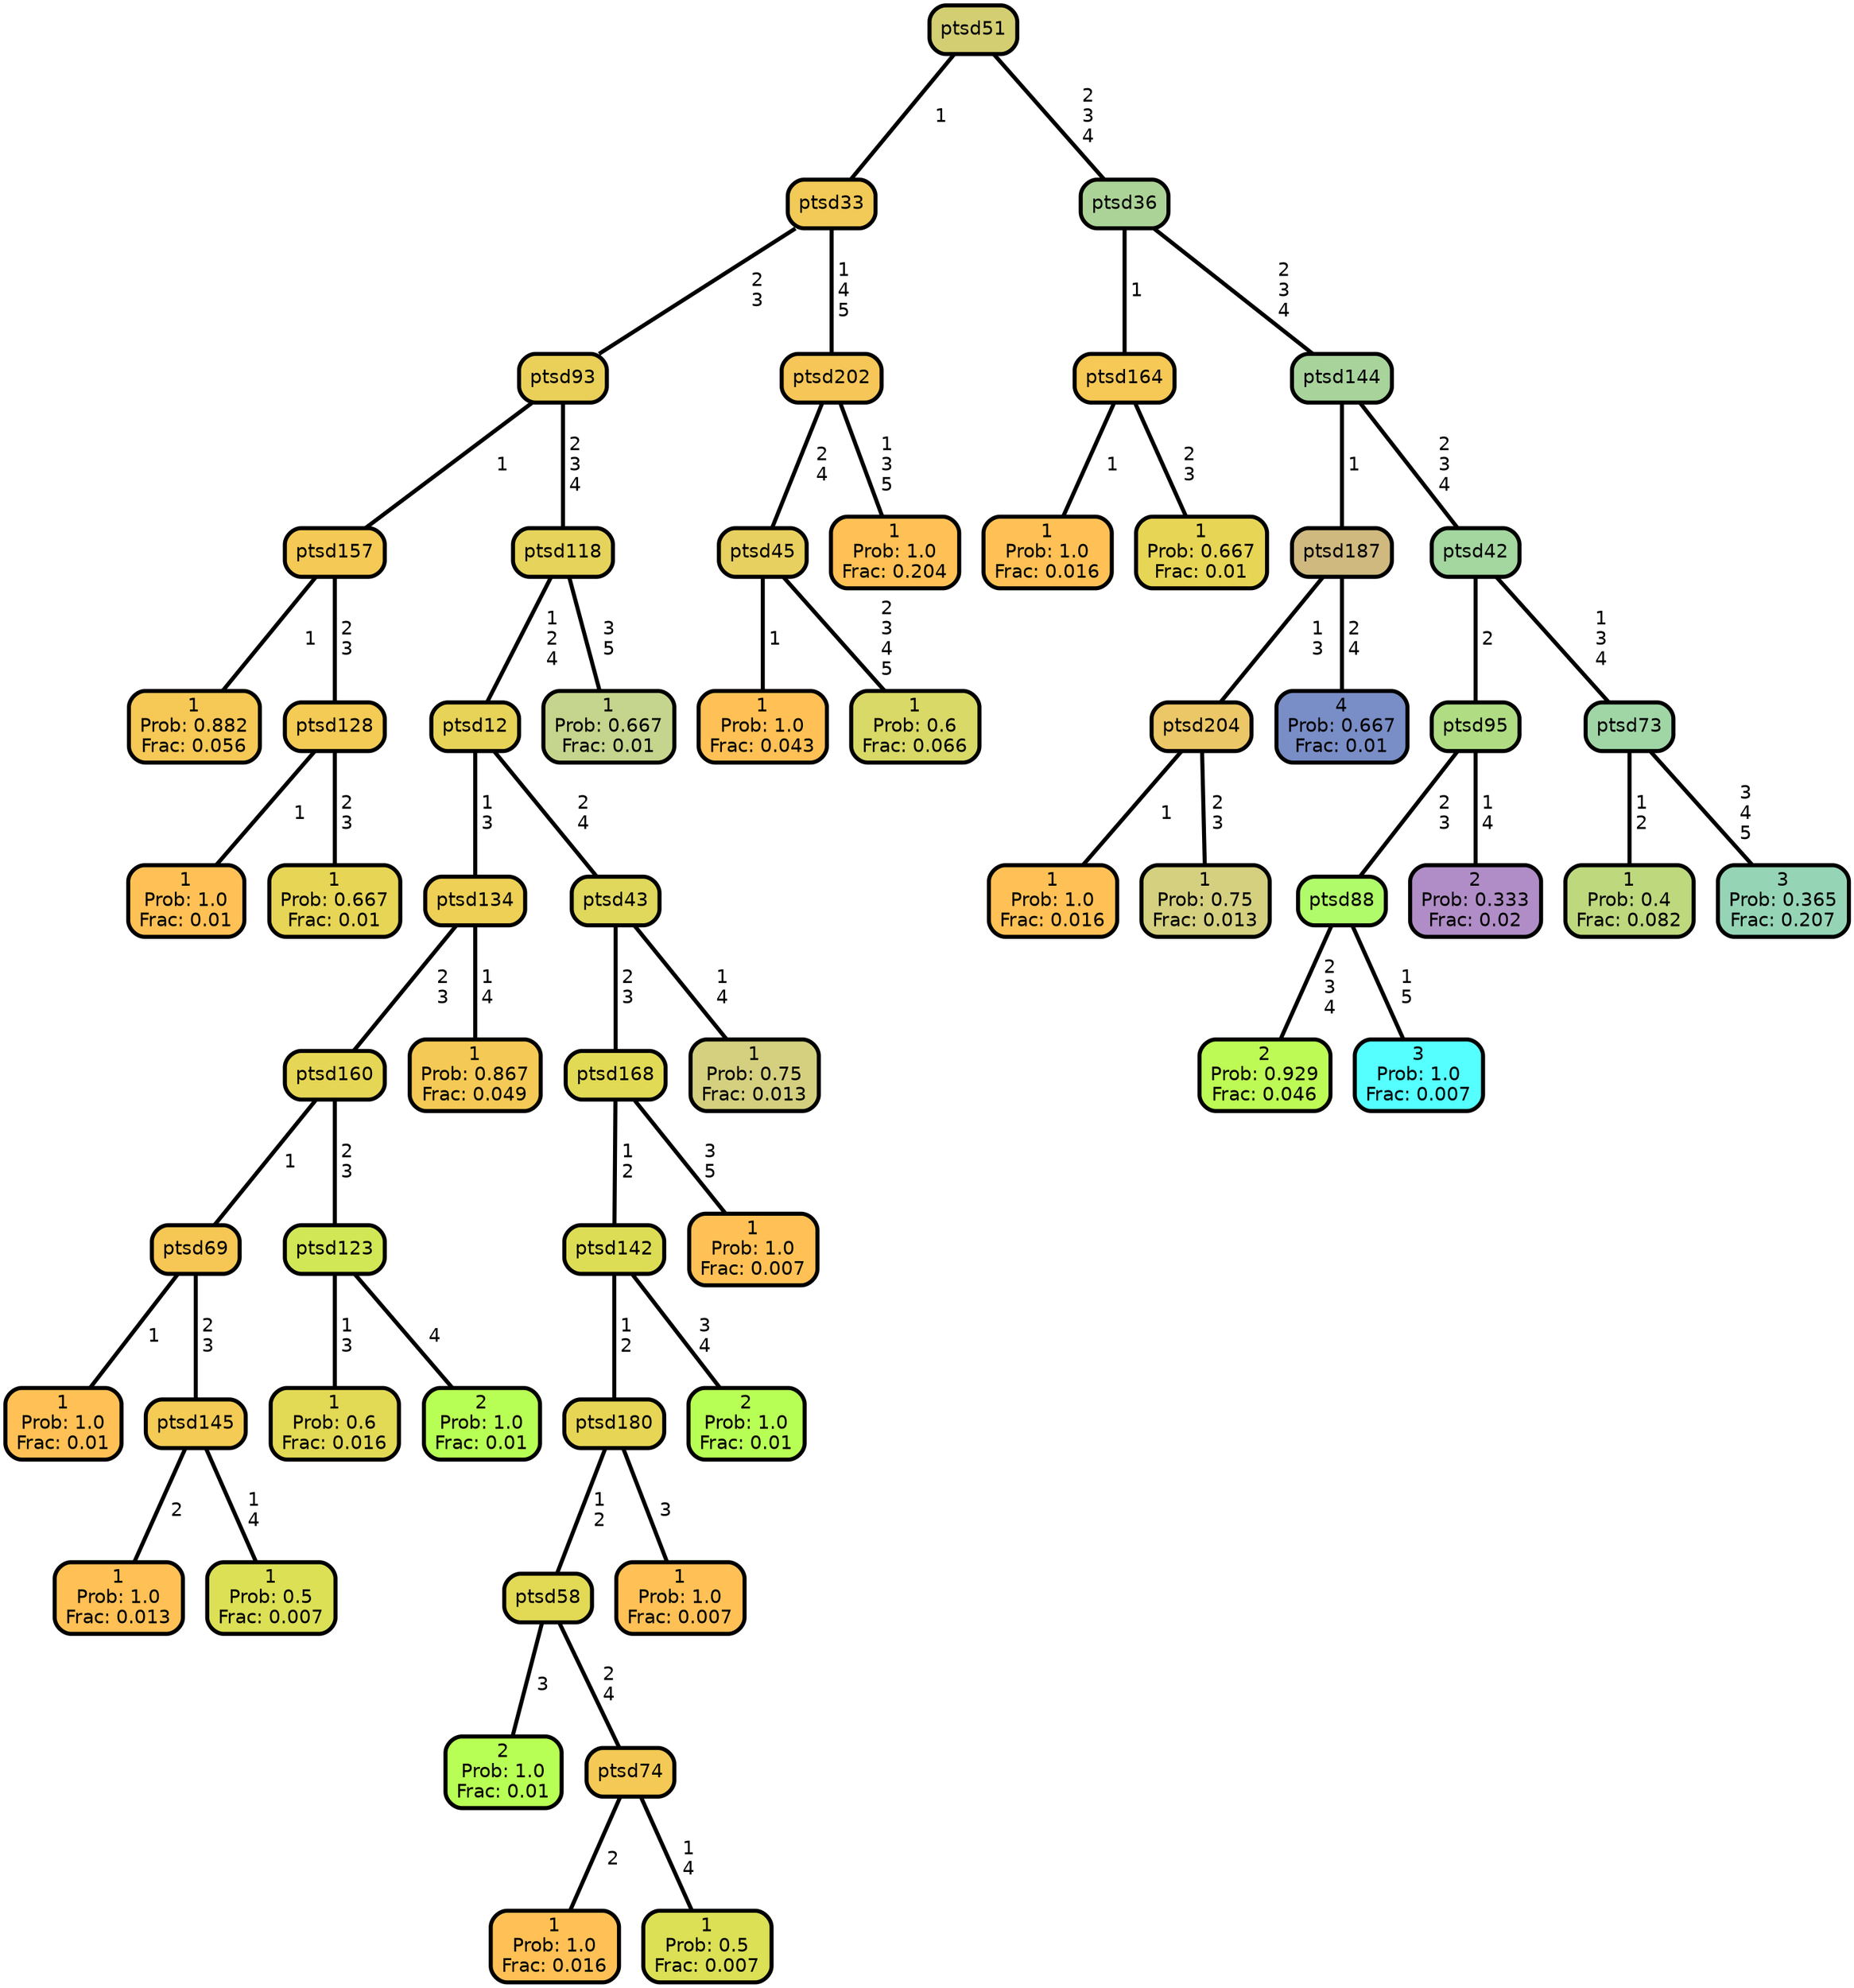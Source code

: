 graph Tree {
node [shape=box, style="filled, rounded",color="black",penwidth="3",fontcolor="black",                 fontname=helvetica] ;
graph [ranksep="0 equally", splines=straight,                 bgcolor=transparent, dpi=200] ;
edge [fontname=helvetica, color=black] ;
0 [label="1
Prob: 0.882
Frac: 0.056", fillcolor="#f6c855"] ;
1 [label="ptsd157", fillcolor="#f5c955"] ;
2 [label="1
Prob: 1.0
Frac: 0.01", fillcolor="#ffc155"] ;
3 [label="ptsd128", fillcolor="#f3cb55"] ;
4 [label="1
Prob: 0.667
Frac: 0.01", fillcolor="#e7d555"] ;
5 [label="ptsd93", fillcolor="#ead059"] ;
6 [label="1
Prob: 1.0
Frac: 0.01", fillcolor="#ffc155"] ;
7 [label="ptsd69", fillcolor="#f7c755"] ;
8 [label="1
Prob: 1.0
Frac: 0.013", fillcolor="#ffc155"] ;
9 [label="ptsd145", fillcolor="#f3cb55"] ;
10 [label="1
Prob: 0.5
Frac: 0.007", fillcolor="#dbe055"] ;
11 [label="ptsd160", fillcolor="#e5d655"] ;
12 [label="1
Prob: 0.6
Frac: 0.016", fillcolor="#e2d955"] ;
13 [label="ptsd123", fillcolor="#d2e755"] ;
14 [label="2
Prob: 1.0
Frac: 0.01", fillcolor="#b8ff55"] ;
15 [label="ptsd134", fillcolor="#edd055"] ;
16 [label="1
Prob: 0.867
Frac: 0.049", fillcolor="#f5c955"] ;
17 [label="ptsd12", fillcolor="#e7d358"] ;
18 [label="2
Prob: 1.0
Frac: 0.01", fillcolor="#b8ff55"] ;
19 [label="ptsd58", fillcolor="#e2d955"] ;
20 [label="1
Prob: 1.0
Frac: 0.016", fillcolor="#ffc155"] ;
21 [label="ptsd74", fillcolor="#f4c955"] ;
22 [label="1
Prob: 0.5
Frac: 0.007", fillcolor="#dbe055"] ;
23 [label="ptsd180", fillcolor="#e7d555"] ;
24 [label="1
Prob: 1.0
Frac: 0.007", fillcolor="#ffc155"] ;
25 [label="ptsd142", fillcolor="#dddd55"] ;
26 [label="2
Prob: 1.0
Frac: 0.01", fillcolor="#b8ff55"] ;
27 [label="ptsd168", fillcolor="#e1da55"] ;
28 [label="1
Prob: 1.0
Frac: 0.007", fillcolor="#ffc155"] ;
29 [label="ptsd43", fillcolor="#dfd85d"] ;
30 [label="1
Prob: 0.75
Frac: 0.013", fillcolor="#d4d07f"] ;
31 [label="ptsd118", fillcolor="#e5d35b"] ;
32 [label="1
Prob: 0.667
Frac: 0.01", fillcolor="#c6d58d"] ;
33 [label="ptsd33", fillcolor="#f1ca58"] ;
34 [label="1
Prob: 1.0
Frac: 0.043", fillcolor="#ffc155"] ;
35 [label="ptsd45", fillcolor="#e7d05f"] ;
36 [label="1
Prob: 0.6
Frac: 0.066", fillcolor="#d8d966"] ;
37 [label="ptsd202", fillcolor="#f6c658"] ;
38 [label="1
Prob: 1.0
Frac: 0.204", fillcolor="#ffc155"] ;
39 [label="ptsd51", fillcolor="#d4ce73"] ;
40 [label="1
Prob: 1.0
Frac: 0.016", fillcolor="#ffc155"] ;
41 [label="ptsd164", fillcolor="#f6c855"] ;
42 [label="1
Prob: 0.667
Frac: 0.01", fillcolor="#e7d555"] ;
43 [label="ptsd36", fillcolor="#acd397"] ;
44 [label="1
Prob: 1.0
Frac: 0.016", fillcolor="#ffc155"] ;
45 [label="ptsd204", fillcolor="#ecc767"] ;
46 [label="1
Prob: 0.75
Frac: 0.013", fillcolor="#d4d07f"] ;
47 [label="ptsd187", fillcolor="#cfb97f"] ;
48 [label="4
Prob: 0.667
Frac: 0.01", fillcolor="#798dc6"] ;
49 [label="ptsd144", fillcolor="#a8d49c"] ;
50 [label="2
Prob: 0.929
Frac: 0.046", fillcolor="#bdfa55"] ;
51 [label="ptsd88", fillcolor="#b0fb6a"] ;
52 [label="3
Prob: 1.0
Frac: 0.007", fillcolor="#55ffff"] ;
53 [label="ptsd95", fillcolor="#b0dd83"] ;
54 [label="2
Prob: 0.333
Frac: 0.02", fillcolor="#b08dc6"] ;
55 [label="ptsd42", fillcolor="#a3d79f"] ;
56 [label="1
Prob: 0.4
Frac: 0.082", fillcolor="#bdd87d"] ;
57 [label="ptsd73", fillcolor="#a0d6a6"] ;
58 [label="3
Prob: 0.365
Frac: 0.207", fillcolor="#95d5b6"] ;
1 -- 0 [label=" 1",penwidth=3] ;
1 -- 3 [label=" 2\n 3",penwidth=3] ;
3 -- 2 [label=" 1",penwidth=3] ;
3 -- 4 [label=" 2\n 3",penwidth=3] ;
5 -- 1 [label=" 1",penwidth=3] ;
5 -- 31 [label=" 2\n 3\n 4",penwidth=3] ;
7 -- 6 [label=" 1",penwidth=3] ;
7 -- 9 [label=" 2\n 3",penwidth=3] ;
9 -- 8 [label=" 2",penwidth=3] ;
9 -- 10 [label=" 1\n 4",penwidth=3] ;
11 -- 7 [label=" 1",penwidth=3] ;
11 -- 13 [label=" 2\n 3",penwidth=3] ;
13 -- 12 [label=" 1\n 3",penwidth=3] ;
13 -- 14 [label=" 4",penwidth=3] ;
15 -- 11 [label=" 2\n 3",penwidth=3] ;
15 -- 16 [label=" 1\n 4",penwidth=3] ;
17 -- 15 [label=" 1\n 3",penwidth=3] ;
17 -- 29 [label=" 2\n 4",penwidth=3] ;
19 -- 18 [label=" 3",penwidth=3] ;
19 -- 21 [label=" 2\n 4",penwidth=3] ;
21 -- 20 [label=" 2",penwidth=3] ;
21 -- 22 [label=" 1\n 4",penwidth=3] ;
23 -- 19 [label=" 1\n 2",penwidth=3] ;
23 -- 24 [label=" 3",penwidth=3] ;
25 -- 23 [label=" 1\n 2",penwidth=3] ;
25 -- 26 [label=" 3\n 4",penwidth=3] ;
27 -- 25 [label=" 1\n 2",penwidth=3] ;
27 -- 28 [label=" 3\n 5",penwidth=3] ;
29 -- 27 [label=" 2\n 3",penwidth=3] ;
29 -- 30 [label=" 1\n 4",penwidth=3] ;
31 -- 17 [label=" 1\n 2\n 4",penwidth=3] ;
31 -- 32 [label=" 3\n 5",penwidth=3] ;
33 -- 5 [label=" 2\n 3",penwidth=3] ;
33 -- 37 [label=" 1\n 4\n 5",penwidth=3] ;
35 -- 34 [label=" 1",penwidth=3] ;
35 -- 36 [label=" 2\n 3\n 4\n 5",penwidth=3] ;
37 -- 35 [label=" 2\n 4",penwidth=3] ;
37 -- 38 [label=" 1\n 3\n 5",penwidth=3] ;
39 -- 33 [label=" 1",penwidth=3] ;
39 -- 43 [label=" 2\n 3\n 4",penwidth=3] ;
41 -- 40 [label=" 1",penwidth=3] ;
41 -- 42 [label=" 2\n 3",penwidth=3] ;
43 -- 41 [label=" 1",penwidth=3] ;
43 -- 49 [label=" 2\n 3\n 4",penwidth=3] ;
45 -- 44 [label=" 1",penwidth=3] ;
45 -- 46 [label=" 2\n 3",penwidth=3] ;
47 -- 45 [label=" 1\n 3",penwidth=3] ;
47 -- 48 [label=" 2\n 4",penwidth=3] ;
49 -- 47 [label=" 1",penwidth=3] ;
49 -- 55 [label=" 2\n 3\n 4",penwidth=3] ;
51 -- 50 [label=" 2\n 3\n 4",penwidth=3] ;
51 -- 52 [label=" 1\n 5",penwidth=3] ;
53 -- 51 [label=" 2\n 3",penwidth=3] ;
53 -- 54 [label=" 1\n 4",penwidth=3] ;
55 -- 53 [label=" 2",penwidth=3] ;
55 -- 57 [label=" 1\n 3\n 4",penwidth=3] ;
57 -- 56 [label=" 1\n 2",penwidth=3] ;
57 -- 58 [label=" 3\n 4\n 5",penwidth=3] ;
{rank = same;}}